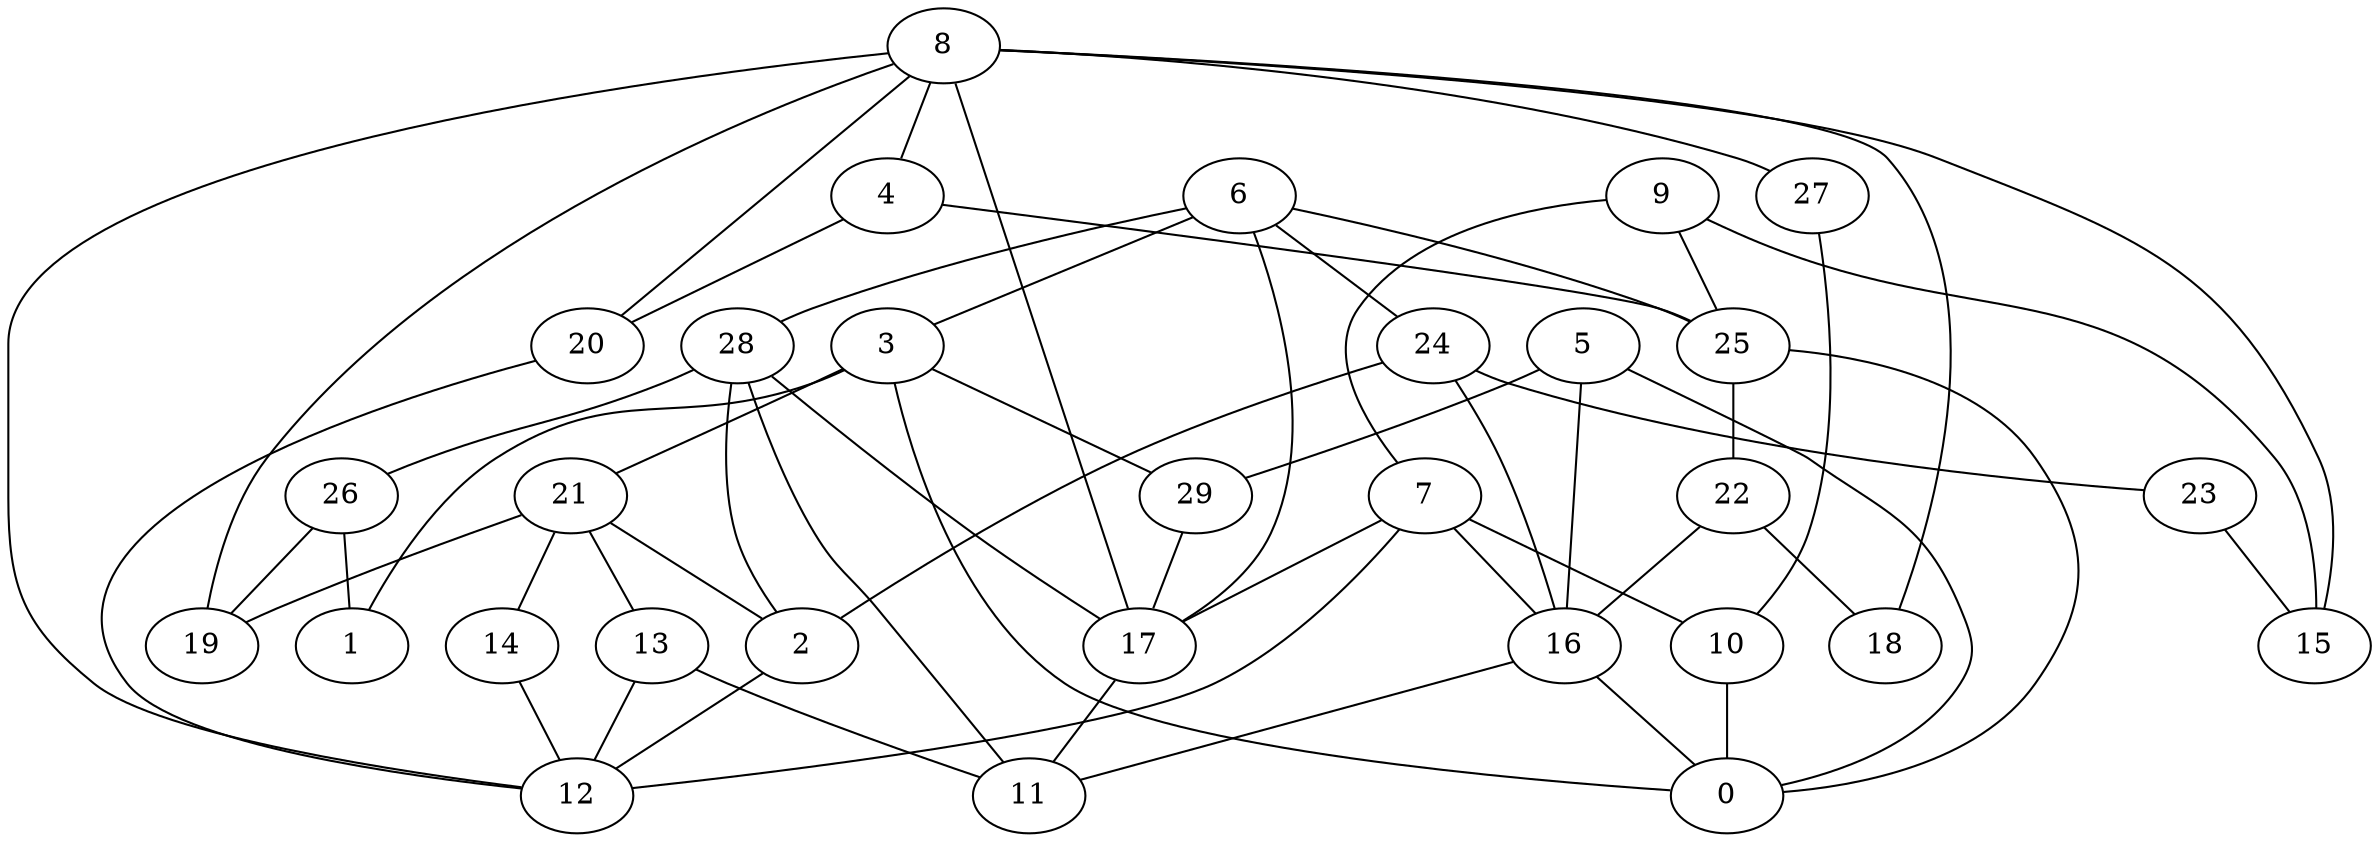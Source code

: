 digraph GG_graph {

subgraph G_graph {
edge [color = black]
"24" -> "23" [dir = none]
"24" -> "16" [dir = none]
"24" -> "2" [dir = none]
"13" -> "11" [dir = none]
"13" -> "12" [dir = none]
"29" -> "17" [dir = none]
"14" -> "12" [dir = none]
"26" -> "19" [dir = none]
"26" -> "1" [dir = none]
"28" -> "17" [dir = none]
"28" -> "11" [dir = none]
"28" -> "2" [dir = none]
"28" -> "26" [dir = none]
"9" -> "7" [dir = none]
"9" -> "25" [dir = none]
"9" -> "15" [dir = none]
"22" -> "18" [dir = none]
"22" -> "16" [dir = none]
"17" -> "11" [dir = none]
"8" -> "15" [dir = none]
"8" -> "4" [dir = none]
"8" -> "17" [dir = none]
"8" -> "27" [dir = none]
"8" -> "12" [dir = none]
"8" -> "20" [dir = none]
"8" -> "19" [dir = none]
"8" -> "18" [dir = none]
"16" -> "11" [dir = none]
"16" -> "0" [dir = none]
"6" -> "25" [dir = none]
"6" -> "24" [dir = none]
"6" -> "3" [dir = none]
"6" -> "17" [dir = none]
"6" -> "28" [dir = none]
"3" -> "1" [dir = none]
"3" -> "21" [dir = none]
"3" -> "29" [dir = none]
"3" -> "0" [dir = none]
"5" -> "16" [dir = none]
"5" -> "0" [dir = none]
"5" -> "29" [dir = none]
"20" -> "12" [dir = none]
"23" -> "15" [dir = none]
"21" -> "14" [dir = none]
"21" -> "13" [dir = none]
"21" -> "19" [dir = none]
"21" -> "2" [dir = none]
"4" -> "25" [dir = none]
"4" -> "20" [dir = none]
"25" -> "22" [dir = none]
"25" -> "0" [dir = none]
"2" -> "12" [dir = none]
"27" -> "10" [dir = none]
"7" -> "12" [dir = none]
"7" -> "10" [dir = none]
"7" -> "17" [dir = none]
"7" -> "16" [dir = none]
"10" -> "0" [dir = none]
}

}
